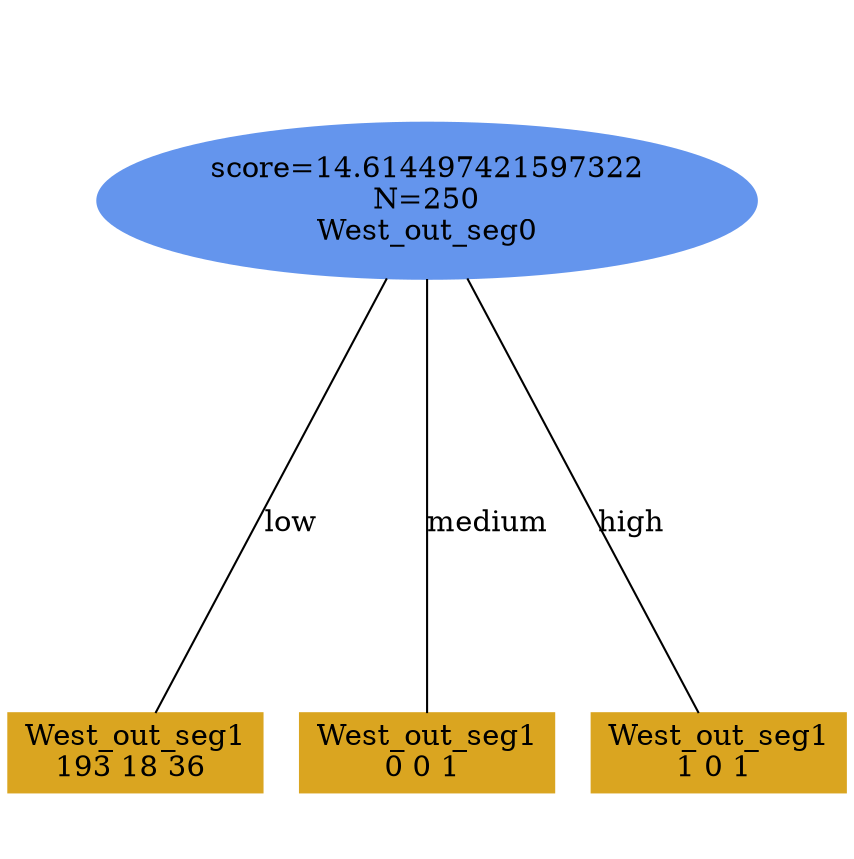 digraph "DD" {
size = "7.5,10"
ratio=1.0;
center = true;
edge [dir = none];
{ rank = same; node [shape=ellipse, style=filled, color=cornflowerblue];"4231" [label="score=14.614497421597322\nN=250\nWest_out_seg0"];}
{ rank = same; node [shape=box, style=filled, color=goldenrod];"4232" [label="West_out_seg1\n193 18 36 "];}
{ rank = same; node [shape=box, style=filled, color=goldenrod];"4233" [label="West_out_seg1\n0 0 1 "];}
{ rank = same; node [shape=box, style=filled, color=goldenrod];"4234" [label="West_out_seg1\n1 0 1 "];}
"4231" -> "4232" [label = "low"];
"4231" -> "4233" [label = "medium"];
"4231" -> "4234" [label = "high"];

}